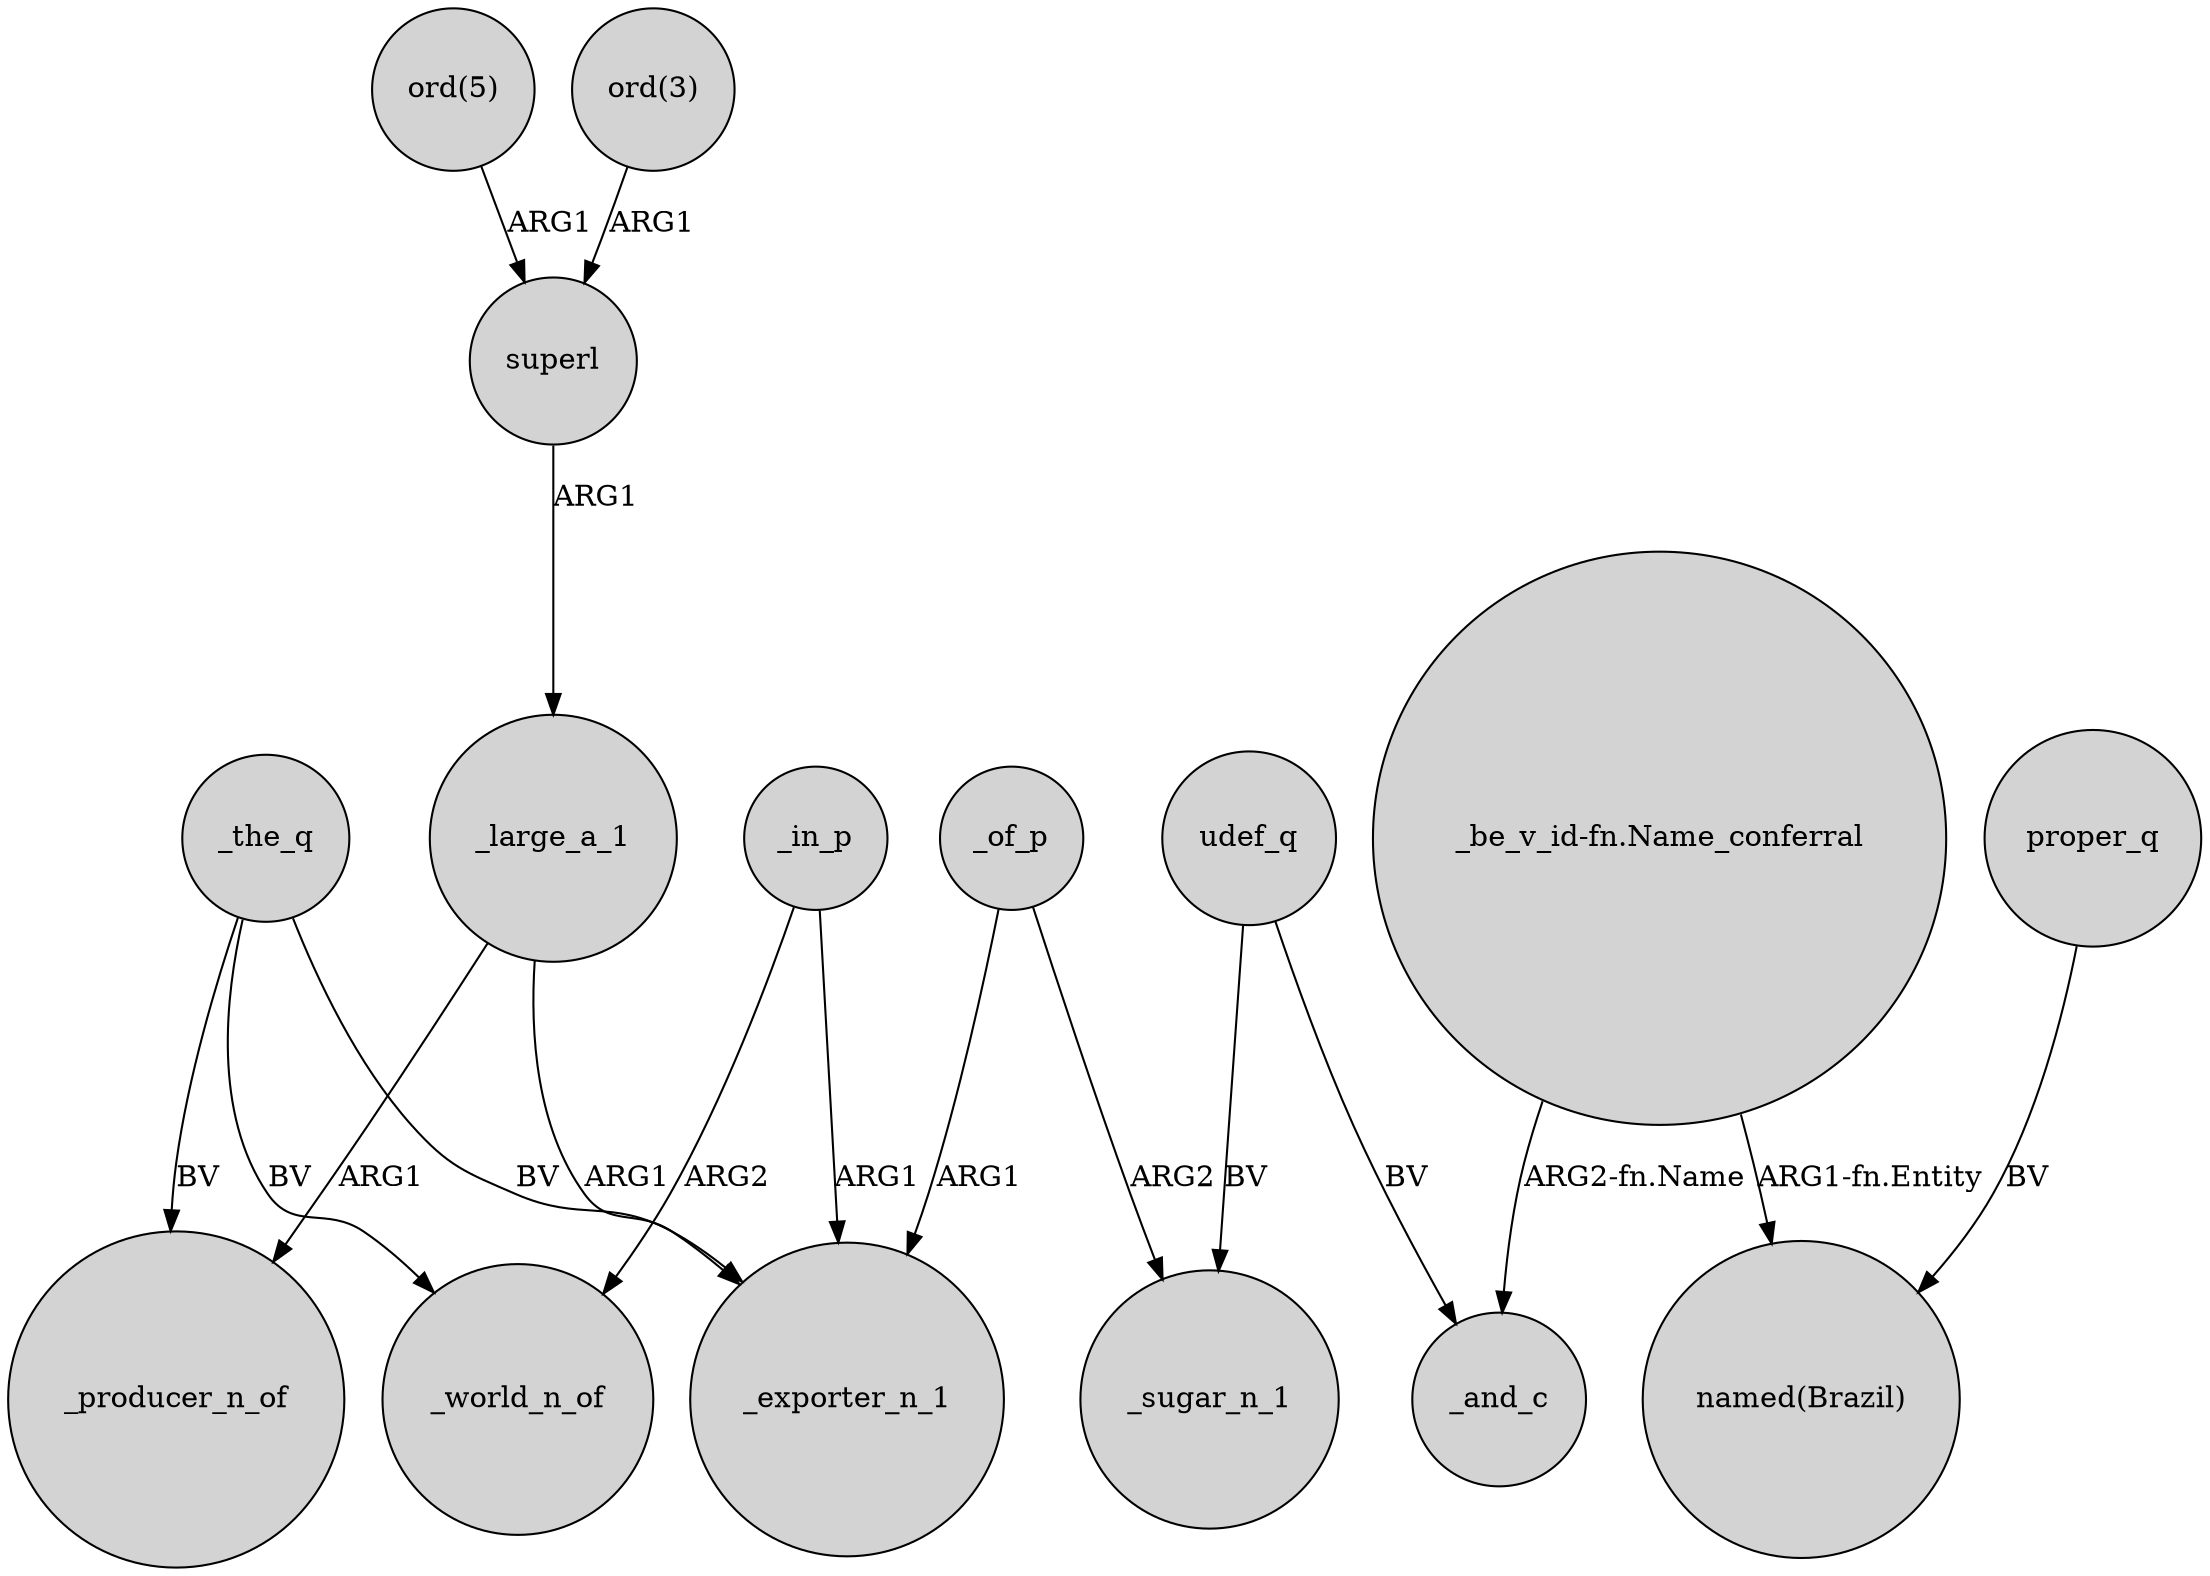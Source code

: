 digraph {
	node [shape=circle style=filled]
	_large_a_1 -> _exporter_n_1 [label=ARG1]
	_the_q -> _producer_n_of [label=BV]
	_the_q -> _exporter_n_1 [label=BV]
	_large_a_1 -> _producer_n_of [label=ARG1]
	_of_p -> _exporter_n_1 [label=ARG1]
	"ord(5)" -> superl [label=ARG1]
	udef_q -> _and_c [label=BV]
	"ord(3)" -> superl [label=ARG1]
	_of_p -> _sugar_n_1 [label=ARG2]
	_in_p -> _exporter_n_1 [label=ARG1]
	udef_q -> _sugar_n_1 [label=BV]
	"_be_v_id-fn.Name_conferral" -> "named(Brazil)" [label="ARG1-fn.Entity"]
	superl -> _large_a_1 [label=ARG1]
	"_be_v_id-fn.Name_conferral" -> _and_c [label="ARG2-fn.Name"]
	_in_p -> _world_n_of [label=ARG2]
	proper_q -> "named(Brazil)" [label=BV]
	_the_q -> _world_n_of [label=BV]
}
